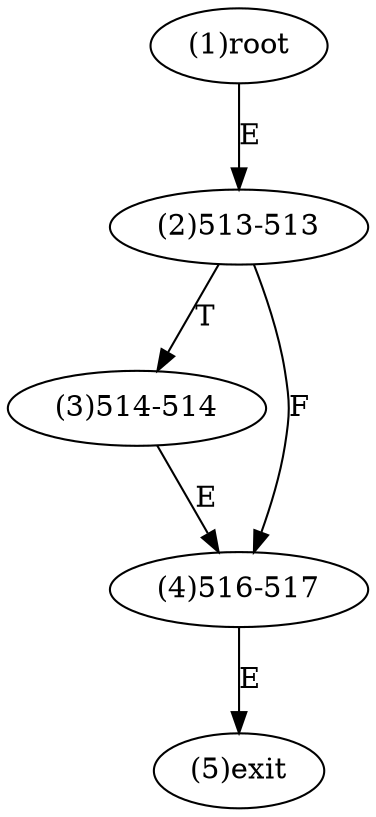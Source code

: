 digraph "" { 
1[ label="(1)root"];
2[ label="(2)513-513"];
3[ label="(3)514-514"];
4[ label="(4)516-517"];
5[ label="(5)exit"];
1->2[ label="E"];
2->4[ label="F"];
2->3[ label="T"];
3->4[ label="E"];
4->5[ label="E"];
}